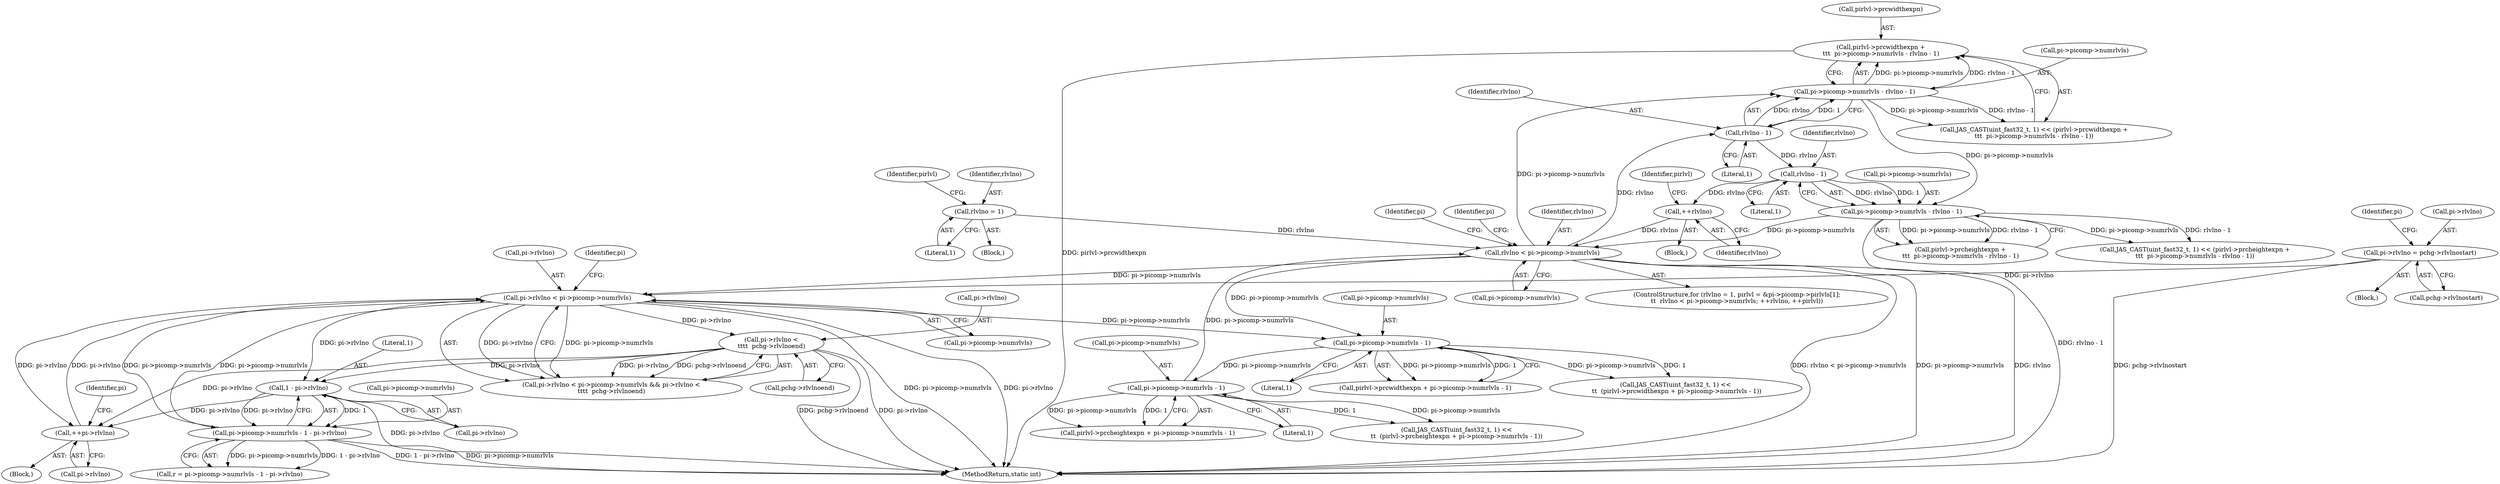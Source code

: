 digraph "0_jasper_aa0b0f79ade5eef8b0e7a214c03f5af54b36ba7d@pointer" {
"1000284" [label="(Call,pirlvl->prcwidthexpn +\n\t\t\t  pi->picomp->numrlvls - rlvlno - 1)"];
"1000288" [label="(Call,pi->picomp->numrlvls - rlvlno - 1)"];
"1000253" [label="(Call,rlvlno < pi->picomp->numrlvls)"];
"1000261" [label="(Call,++rlvlno)"];
"1000325" [label="(Call,rlvlno - 1)"];
"1000294" [label="(Call,rlvlno - 1)"];
"1000240" [label="(Call,rlvlno = 1)"];
"1000231" [label="(Call,pi->picomp->numrlvls - 1)"];
"1000206" [label="(Call,pi->picomp->numrlvls - 1)"];
"1000414" [label="(Call,pi->rlvlno < pi->picomp->numrlvls)"];
"1000392" [label="(Call,pi->rlvlno = pchg->rlvlnostart)"];
"1000431" [label="(Call,++pi->rlvlno)"];
"1000458" [label="(Call,1 - pi->rlvlno)"];
"1000423" [label="(Call,pi->rlvlno <\n\t\t\t\t  pchg->rlvlnoend)"];
"1000452" [label="(Call,pi->picomp->numrlvls - 1 - pi->rlvlno)"];
"1000319" [label="(Call,pi->picomp->numrlvls - rlvlno - 1)"];
"1000424" [label="(Call,pi->rlvlno)"];
"1000253" [label="(Call,rlvlno < pi->picomp->numrlvls)"];
"1000255" [label="(Call,pi->picomp->numrlvls)"];
"1000264" [label="(Identifier,pirlvl)"];
"1000232" [label="(Call,pi->picomp->numrlvls)"];
"1000311" [label="(Call,JAS_CAST(uint_fast32_t, 1) << (pirlvl->prcheightexpn +\n\t\t\t  pi->picomp->numrlvls - rlvlno - 1))"];
"1000254" [label="(Identifier,rlvlno)"];
"1000699" [label="(MethodReturn,static int)"];
"1000207" [label="(Call,pi->picomp->numrlvls)"];
"1000202" [label="(Call,pirlvl->prcwidthexpn + pi->picomp->numrlvls - 1)"];
"1000295" [label="(Identifier,rlvlno)"];
"1000325" [label="(Call,rlvlno - 1)"];
"1000294" [label="(Call,rlvlno - 1)"];
"1000268" [label="(Identifier,pi)"];
"1000432" [label="(Call,pi->rlvlno)"];
"1000320" [label="(Call,pi->picomp->numrlvls)"];
"1000244" [label="(Identifier,pirlvl)"];
"1000212" [label="(Literal,1)"];
"1000423" [label="(Call,pi->rlvlno <\n\t\t\t\t  pchg->rlvlnoend)"];
"1000437" [label="(Identifier,pi)"];
"1000392" [label="(Call,pi->rlvlno = pchg->rlvlnostart)"];
"1000418" [label="(Call,pi->picomp->numrlvls)"];
"1000288" [label="(Call,pi->picomp->numrlvls - rlvlno - 1)"];
"1000262" [label="(Identifier,rlvlno)"];
"1000431" [label="(Call,++pi->rlvlno)"];
"1000401" [label="(Identifier,pi)"];
"1000427" [label="(Call,pchg->rlvlnoend)"];
"1000326" [label="(Identifier,rlvlno)"];
"1000453" [label="(Call,pi->picomp->numrlvls)"];
"1000296" [label="(Literal,1)"];
"1000413" [label="(Call,pi->rlvlno < pi->picomp->numrlvls && pi->rlvlno <\n\t\t\t\t  pchg->rlvlnoend)"];
"1000450" [label="(Call,r = pi->picomp->numrlvls - 1 - pi->rlvlno)"];
"1000289" [label="(Call,pi->picomp->numrlvls)"];
"1000206" [label="(Call,pi->picomp->numrlvls - 1)"];
"1000240" [label="(Call,rlvlno = 1)"];
"1000241" [label="(Identifier,rlvlno)"];
"1000414" [label="(Call,pi->rlvlno < pi->picomp->numrlvls)"];
"1000260" [label="(Block,)"];
"1000280" [label="(Call,JAS_CAST(uint_fast32_t, 1) << (pirlvl->prcwidthexpn +\n\t\t\t  pi->picomp->numrlvls - rlvlno - 1))"];
"1000237" [label="(Literal,1)"];
"1000315" [label="(Call,pirlvl->prcheightexpn +\n\t\t\t  pi->picomp->numrlvls - rlvlno - 1)"];
"1000242" [label="(Literal,1)"];
"1000198" [label="(Call,JAS_CAST(uint_fast32_t, 1) <<\n \t\t  (pirlvl->prcwidthexpn + pi->picomp->numrlvls - 1))"];
"1000284" [label="(Call,pirlvl->prcwidthexpn +\n\t\t\t  pi->picomp->numrlvls - rlvlno - 1)"];
"1000391" [label="(Block,)"];
"1000458" [label="(Call,1 - pi->rlvlno)"];
"1000415" [label="(Call,pi->rlvlno)"];
"1000227" [label="(Call,pirlvl->prcheightexpn + pi->picomp->numrlvls - 1)"];
"1000430" [label="(Block,)"];
"1000223" [label="(Call,JAS_CAST(uint_fast32_t, 1) <<\n\t\t  (pirlvl->prcheightexpn + pi->picomp->numrlvls - 1))"];
"1000319" [label="(Call,pi->picomp->numrlvls - rlvlno - 1)"];
"1000327" [label="(Literal,1)"];
"1000231" [label="(Call,pi->picomp->numrlvls - 1)"];
"1000425" [label="(Identifier,pi)"];
"1000285" [label="(Call,pirlvl->prcwidthexpn)"];
"1000393" [label="(Call,pi->rlvlno)"];
"1000238" [label="(ControlStructure,for (rlvlno = 1, pirlvl = &pi->picomp->pirlvls[1];\n\t\t  rlvlno < pi->picomp->numrlvls; ++rlvlno, ++pirlvl))"];
"1000331" [label="(Identifier,pi)"];
"1000261" [label="(Call,++rlvlno)"];
"1000396" [label="(Call,pchg->rlvlnostart)"];
"1000452" [label="(Call,pi->picomp->numrlvls - 1 - pi->rlvlno)"];
"1000239" [label="(Block,)"];
"1000459" [label="(Literal,1)"];
"1000460" [label="(Call,pi->rlvlno)"];
"1000284" -> "1000280"  [label="AST: "];
"1000284" -> "1000288"  [label="CFG: "];
"1000285" -> "1000284"  [label="AST: "];
"1000288" -> "1000284"  [label="AST: "];
"1000280" -> "1000284"  [label="CFG: "];
"1000284" -> "1000699"  [label="DDG: pirlvl->prcwidthexpn"];
"1000288" -> "1000284"  [label="DDG: pi->picomp->numrlvls"];
"1000288" -> "1000284"  [label="DDG: rlvlno - 1"];
"1000288" -> "1000294"  [label="CFG: "];
"1000289" -> "1000288"  [label="AST: "];
"1000294" -> "1000288"  [label="AST: "];
"1000288" -> "1000280"  [label="DDG: pi->picomp->numrlvls"];
"1000288" -> "1000280"  [label="DDG: rlvlno - 1"];
"1000253" -> "1000288"  [label="DDG: pi->picomp->numrlvls"];
"1000294" -> "1000288"  [label="DDG: rlvlno"];
"1000294" -> "1000288"  [label="DDG: 1"];
"1000288" -> "1000319"  [label="DDG: pi->picomp->numrlvls"];
"1000253" -> "1000238"  [label="AST: "];
"1000253" -> "1000255"  [label="CFG: "];
"1000254" -> "1000253"  [label="AST: "];
"1000255" -> "1000253"  [label="AST: "];
"1000268" -> "1000253"  [label="CFG: "];
"1000331" -> "1000253"  [label="CFG: "];
"1000253" -> "1000699"  [label="DDG: rlvlno < pi->picomp->numrlvls"];
"1000253" -> "1000699"  [label="DDG: pi->picomp->numrlvls"];
"1000253" -> "1000699"  [label="DDG: rlvlno"];
"1000253" -> "1000206"  [label="DDG: pi->picomp->numrlvls"];
"1000261" -> "1000253"  [label="DDG: rlvlno"];
"1000240" -> "1000253"  [label="DDG: rlvlno"];
"1000231" -> "1000253"  [label="DDG: pi->picomp->numrlvls"];
"1000319" -> "1000253"  [label="DDG: pi->picomp->numrlvls"];
"1000253" -> "1000294"  [label="DDG: rlvlno"];
"1000253" -> "1000414"  [label="DDG: pi->picomp->numrlvls"];
"1000261" -> "1000260"  [label="AST: "];
"1000261" -> "1000262"  [label="CFG: "];
"1000262" -> "1000261"  [label="AST: "];
"1000264" -> "1000261"  [label="CFG: "];
"1000325" -> "1000261"  [label="DDG: rlvlno"];
"1000325" -> "1000319"  [label="AST: "];
"1000325" -> "1000327"  [label="CFG: "];
"1000326" -> "1000325"  [label="AST: "];
"1000327" -> "1000325"  [label="AST: "];
"1000319" -> "1000325"  [label="CFG: "];
"1000325" -> "1000319"  [label="DDG: rlvlno"];
"1000325" -> "1000319"  [label="DDG: 1"];
"1000294" -> "1000325"  [label="DDG: rlvlno"];
"1000294" -> "1000296"  [label="CFG: "];
"1000295" -> "1000294"  [label="AST: "];
"1000296" -> "1000294"  [label="AST: "];
"1000240" -> "1000239"  [label="AST: "];
"1000240" -> "1000242"  [label="CFG: "];
"1000241" -> "1000240"  [label="AST: "];
"1000242" -> "1000240"  [label="AST: "];
"1000244" -> "1000240"  [label="CFG: "];
"1000231" -> "1000227"  [label="AST: "];
"1000231" -> "1000237"  [label="CFG: "];
"1000232" -> "1000231"  [label="AST: "];
"1000237" -> "1000231"  [label="AST: "];
"1000227" -> "1000231"  [label="CFG: "];
"1000231" -> "1000223"  [label="DDG: pi->picomp->numrlvls"];
"1000231" -> "1000223"  [label="DDG: 1"];
"1000231" -> "1000227"  [label="DDG: pi->picomp->numrlvls"];
"1000231" -> "1000227"  [label="DDG: 1"];
"1000206" -> "1000231"  [label="DDG: pi->picomp->numrlvls"];
"1000206" -> "1000202"  [label="AST: "];
"1000206" -> "1000212"  [label="CFG: "];
"1000207" -> "1000206"  [label="AST: "];
"1000212" -> "1000206"  [label="AST: "];
"1000202" -> "1000206"  [label="CFG: "];
"1000206" -> "1000198"  [label="DDG: pi->picomp->numrlvls"];
"1000206" -> "1000198"  [label="DDG: 1"];
"1000206" -> "1000202"  [label="DDG: pi->picomp->numrlvls"];
"1000206" -> "1000202"  [label="DDG: 1"];
"1000414" -> "1000206"  [label="DDG: pi->picomp->numrlvls"];
"1000414" -> "1000413"  [label="AST: "];
"1000414" -> "1000418"  [label="CFG: "];
"1000415" -> "1000414"  [label="AST: "];
"1000418" -> "1000414"  [label="AST: "];
"1000425" -> "1000414"  [label="CFG: "];
"1000413" -> "1000414"  [label="CFG: "];
"1000414" -> "1000699"  [label="DDG: pi->picomp->numrlvls"];
"1000414" -> "1000699"  [label="DDG: pi->rlvlno"];
"1000414" -> "1000413"  [label="DDG: pi->rlvlno"];
"1000414" -> "1000413"  [label="DDG: pi->picomp->numrlvls"];
"1000392" -> "1000414"  [label="DDG: pi->rlvlno"];
"1000431" -> "1000414"  [label="DDG: pi->rlvlno"];
"1000452" -> "1000414"  [label="DDG: pi->picomp->numrlvls"];
"1000414" -> "1000423"  [label="DDG: pi->rlvlno"];
"1000414" -> "1000431"  [label="DDG: pi->rlvlno"];
"1000414" -> "1000452"  [label="DDG: pi->picomp->numrlvls"];
"1000414" -> "1000458"  [label="DDG: pi->rlvlno"];
"1000392" -> "1000391"  [label="AST: "];
"1000392" -> "1000396"  [label="CFG: "];
"1000393" -> "1000392"  [label="AST: "];
"1000396" -> "1000392"  [label="AST: "];
"1000401" -> "1000392"  [label="CFG: "];
"1000392" -> "1000699"  [label="DDG: pchg->rlvlnostart"];
"1000431" -> "1000430"  [label="AST: "];
"1000431" -> "1000432"  [label="CFG: "];
"1000432" -> "1000431"  [label="AST: "];
"1000437" -> "1000431"  [label="CFG: "];
"1000458" -> "1000431"  [label="DDG: pi->rlvlno"];
"1000423" -> "1000431"  [label="DDG: pi->rlvlno"];
"1000458" -> "1000452"  [label="AST: "];
"1000458" -> "1000460"  [label="CFG: "];
"1000459" -> "1000458"  [label="AST: "];
"1000460" -> "1000458"  [label="AST: "];
"1000452" -> "1000458"  [label="CFG: "];
"1000458" -> "1000699"  [label="DDG: pi->rlvlno"];
"1000458" -> "1000452"  [label="DDG: 1"];
"1000458" -> "1000452"  [label="DDG: pi->rlvlno"];
"1000423" -> "1000458"  [label="DDG: pi->rlvlno"];
"1000423" -> "1000413"  [label="AST: "];
"1000423" -> "1000427"  [label="CFG: "];
"1000424" -> "1000423"  [label="AST: "];
"1000427" -> "1000423"  [label="AST: "];
"1000413" -> "1000423"  [label="CFG: "];
"1000423" -> "1000699"  [label="DDG: pchg->rlvlnoend"];
"1000423" -> "1000699"  [label="DDG: pi->rlvlno"];
"1000423" -> "1000413"  [label="DDG: pi->rlvlno"];
"1000423" -> "1000413"  [label="DDG: pchg->rlvlnoend"];
"1000452" -> "1000450"  [label="AST: "];
"1000453" -> "1000452"  [label="AST: "];
"1000450" -> "1000452"  [label="CFG: "];
"1000452" -> "1000699"  [label="DDG: pi->picomp->numrlvls"];
"1000452" -> "1000699"  [label="DDG: 1 - pi->rlvlno"];
"1000452" -> "1000450"  [label="DDG: pi->picomp->numrlvls"];
"1000452" -> "1000450"  [label="DDG: 1 - pi->rlvlno"];
"1000319" -> "1000315"  [label="AST: "];
"1000320" -> "1000319"  [label="AST: "];
"1000315" -> "1000319"  [label="CFG: "];
"1000319" -> "1000699"  [label="DDG: rlvlno - 1"];
"1000319" -> "1000311"  [label="DDG: pi->picomp->numrlvls"];
"1000319" -> "1000311"  [label="DDG: rlvlno - 1"];
"1000319" -> "1000315"  [label="DDG: pi->picomp->numrlvls"];
"1000319" -> "1000315"  [label="DDG: rlvlno - 1"];
}
